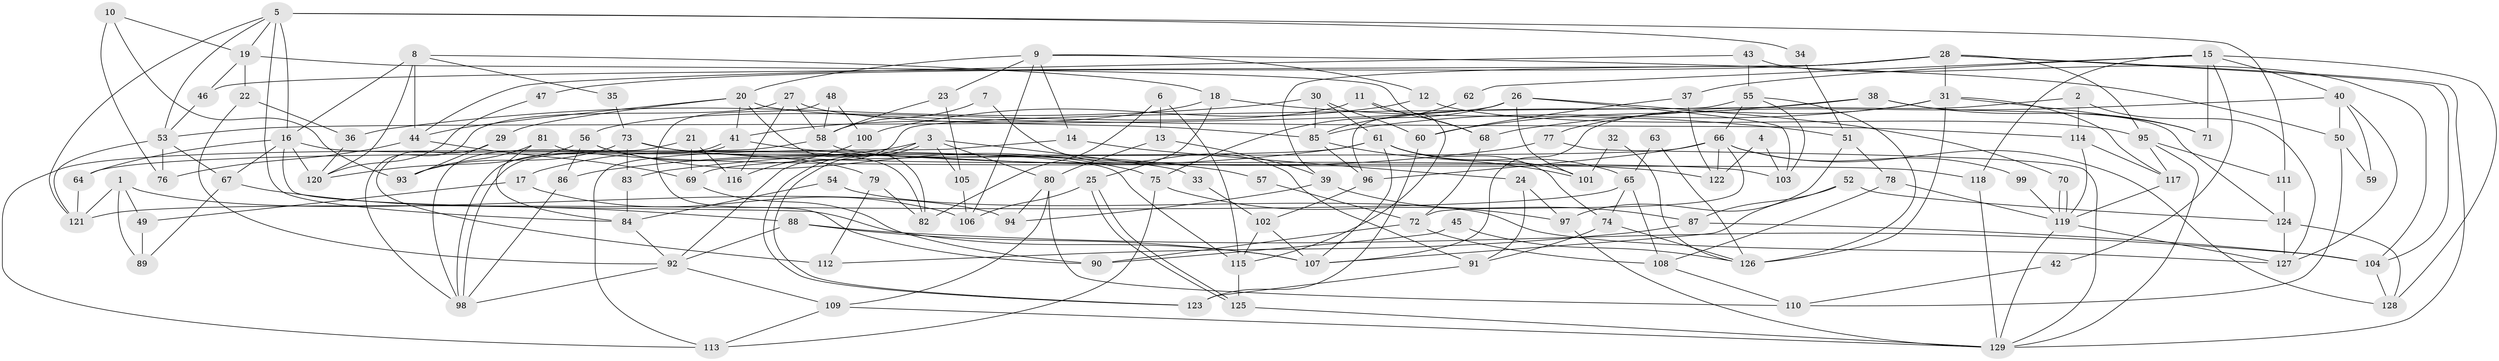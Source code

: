 // Generated by graph-tools (version 1.1) at 2025/26/03/09/25 03:26:12]
// undirected, 129 vertices, 258 edges
graph export_dot {
graph [start="1"]
  node [color=gray90,style=filled];
  1;
  2;
  3;
  4;
  5;
  6;
  7;
  8;
  9;
  10;
  11;
  12;
  13;
  14;
  15;
  16;
  17;
  18;
  19;
  20;
  21;
  22;
  23;
  24;
  25;
  26;
  27;
  28;
  29;
  30;
  31;
  32;
  33;
  34;
  35;
  36;
  37;
  38;
  39;
  40;
  41;
  42;
  43;
  44;
  45;
  46;
  47;
  48;
  49;
  50;
  51;
  52;
  53;
  54;
  55;
  56;
  57;
  58;
  59;
  60;
  61;
  62;
  63;
  64;
  65;
  66;
  67;
  68;
  69;
  70;
  71;
  72;
  73;
  74;
  75;
  76;
  77;
  78;
  79;
  80;
  81;
  82;
  83;
  84;
  85;
  86;
  87;
  88;
  89;
  90;
  91;
  92;
  93;
  94;
  95;
  96;
  97;
  98;
  99;
  100;
  101;
  102;
  103;
  104;
  105;
  106;
  107;
  108;
  109;
  110;
  111;
  112;
  113;
  114;
  115;
  116;
  117;
  118;
  119;
  120;
  121;
  122;
  123;
  124;
  125;
  126;
  127;
  128;
  129;
  1 -- 49;
  1 -- 121;
  1 -- 89;
  1 -- 94;
  2 -- 114;
  2 -- 107;
  2 -- 127;
  3 -- 123;
  3 -- 123;
  3 -- 105;
  3 -- 17;
  3 -- 33;
  3 -- 80;
  4 -- 103;
  4 -- 122;
  5 -- 111;
  5 -- 53;
  5 -- 16;
  5 -- 19;
  5 -- 34;
  5 -- 84;
  5 -- 121;
  6 -- 115;
  6 -- 82;
  6 -- 13;
  7 -- 91;
  7 -- 58;
  8 -- 16;
  8 -- 120;
  8 -- 18;
  8 -- 35;
  8 -- 44;
  9 -- 50;
  9 -- 20;
  9 -- 12;
  9 -- 14;
  9 -- 23;
  9 -- 106;
  10 -- 93;
  10 -- 76;
  10 -- 19;
  11 -- 115;
  11 -- 68;
  11 -- 56;
  12 -- 95;
  12 -- 100;
  13 -- 39;
  13 -- 80;
  14 -- 24;
  14 -- 113;
  15 -- 128;
  15 -- 71;
  15 -- 37;
  15 -- 40;
  15 -- 42;
  15 -- 62;
  15 -- 118;
  16 -- 107;
  16 -- 64;
  16 -- 67;
  16 -- 115;
  16 -- 120;
  17 -- 106;
  17 -- 49;
  18 -- 41;
  18 -- 25;
  18 -- 51;
  19 -- 22;
  19 -- 46;
  19 -- 68;
  20 -- 114;
  20 -- 44;
  20 -- 29;
  20 -- 41;
  20 -- 82;
  21 -- 98;
  21 -- 69;
  21 -- 116;
  22 -- 92;
  22 -- 36;
  23 -- 58;
  23 -- 105;
  24 -- 97;
  24 -- 91;
  25 -- 125;
  25 -- 125;
  25 -- 106;
  26 -- 53;
  26 -- 75;
  26 -- 70;
  26 -- 101;
  26 -- 103;
  27 -- 98;
  27 -- 85;
  27 -- 58;
  27 -- 116;
  28 -- 39;
  28 -- 129;
  28 -- 31;
  28 -- 46;
  28 -- 47;
  28 -- 95;
  28 -- 104;
  29 -- 112;
  29 -- 93;
  30 -- 85;
  30 -- 61;
  30 -- 36;
  30 -- 60;
  31 -- 117;
  31 -- 71;
  31 -- 77;
  31 -- 85;
  31 -- 126;
  32 -- 126;
  32 -- 101;
  33 -- 102;
  34 -- 51;
  35 -- 73;
  36 -- 120;
  37 -- 122;
  37 -- 60;
  38 -- 92;
  38 -- 60;
  38 -- 71;
  38 -- 124;
  39 -- 87;
  39 -- 94;
  40 -- 127;
  40 -- 50;
  40 -- 59;
  40 -- 68;
  41 -- 98;
  41 -- 98;
  41 -- 57;
  42 -- 110;
  43 -- 104;
  43 -- 44;
  43 -- 55;
  44 -- 69;
  44 -- 76;
  45 -- 126;
  45 -- 90;
  46 -- 53;
  47 -- 120;
  48 -- 58;
  48 -- 100;
  48 -- 90;
  49 -- 89;
  50 -- 110;
  50 -- 59;
  51 -- 97;
  51 -- 78;
  52 -- 107;
  52 -- 124;
  52 -- 87;
  53 -- 121;
  53 -- 67;
  53 -- 76;
  54 -- 84;
  54 -- 127;
  55 -- 126;
  55 -- 66;
  55 -- 96;
  55 -- 103;
  56 -- 120;
  56 -- 75;
  56 -- 79;
  56 -- 86;
  57 -- 72;
  58 -- 113;
  58 -- 118;
  60 -- 123;
  61 -- 101;
  61 -- 65;
  61 -- 64;
  61 -- 74;
  61 -- 86;
  61 -- 107;
  62 -- 85;
  63 -- 65;
  63 -- 126;
  64 -- 121;
  65 -- 121;
  65 -- 108;
  65 -- 74;
  66 -- 128;
  66 -- 69;
  66 -- 72;
  66 -- 96;
  66 -- 99;
  66 -- 122;
  67 -- 88;
  67 -- 89;
  68 -- 72;
  69 -- 90;
  70 -- 119;
  70 -- 119;
  72 -- 90;
  72 -- 108;
  73 -- 93;
  73 -- 83;
  73 -- 82;
  73 -- 122;
  74 -- 91;
  74 -- 126;
  75 -- 113;
  75 -- 97;
  77 -- 129;
  77 -- 83;
  78 -- 119;
  78 -- 108;
  79 -- 82;
  79 -- 112;
  80 -- 94;
  80 -- 109;
  80 -- 110;
  81 -- 84;
  81 -- 103;
  81 -- 93;
  83 -- 84;
  84 -- 92;
  85 -- 96;
  85 -- 101;
  86 -- 98;
  87 -- 104;
  87 -- 112;
  88 -- 107;
  88 -- 92;
  88 -- 104;
  91 -- 123;
  92 -- 98;
  92 -- 109;
  95 -- 129;
  95 -- 111;
  95 -- 117;
  96 -- 102;
  97 -- 129;
  99 -- 119;
  100 -- 116;
  102 -- 115;
  102 -- 107;
  104 -- 128;
  105 -- 106;
  108 -- 110;
  109 -- 113;
  109 -- 129;
  111 -- 124;
  114 -- 119;
  114 -- 117;
  115 -- 125;
  117 -- 119;
  118 -- 129;
  119 -- 129;
  119 -- 127;
  124 -- 127;
  124 -- 128;
  125 -- 129;
}
